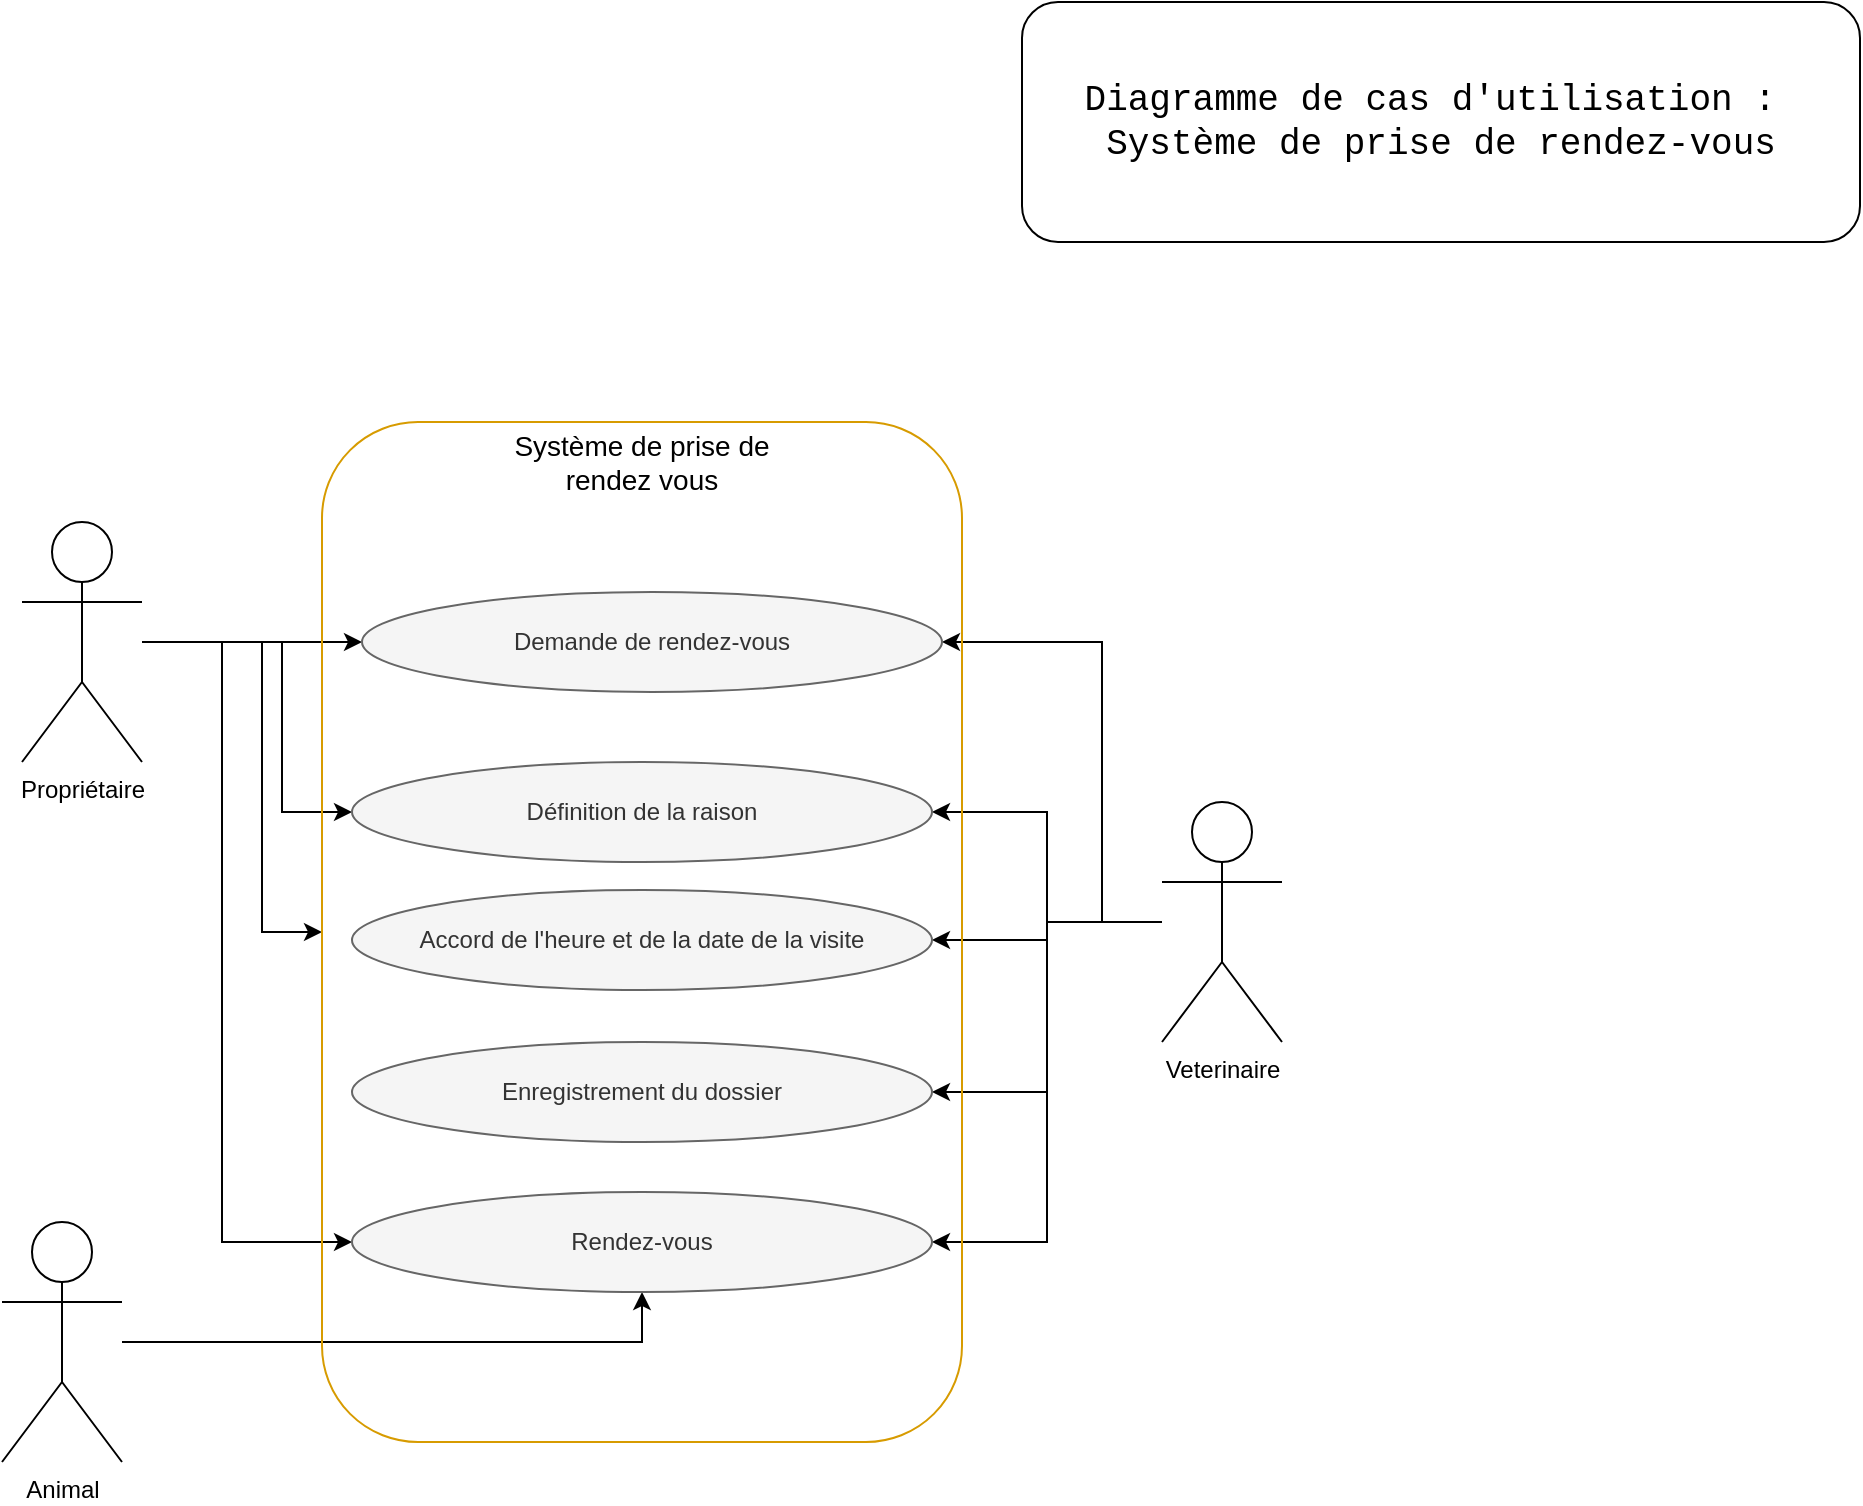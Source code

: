 <mxfile version="14.6.13" type="device"><diagram id="qumeyU29l1G1aHLy55Eb" name="Page-1"><mxGraphModel dx="1296" dy="1176" grid="1" gridSize="10" guides="1" tooltips="1" connect="1" arrows="1" fold="1" page="1" pageScale="1" pageWidth="1169" pageHeight="827" math="0" shadow="0"><root><mxCell id="0"/><mxCell id="1" parent="0"/><mxCell id="DmFrw1l1v6S4VoTWdliZ-15" style="edgeStyle=orthogonalEdgeStyle;rounded=0;orthogonalLoop=1;jettySize=auto;html=1;entryX=0;entryY=0.5;entryDx=0;entryDy=0;" edge="1" parent="1" source="DmFrw1l1v6S4VoTWdliZ-1" target="DmFrw1l1v6S4VoTWdliZ-9"><mxGeometry relative="1" as="geometry"><Array as="points"><mxPoint x="380" y="320"/><mxPoint x="380" y="405"/></Array></mxGeometry></mxCell><mxCell id="DmFrw1l1v6S4VoTWdliZ-16" style="edgeStyle=orthogonalEdgeStyle;rounded=0;orthogonalLoop=1;jettySize=auto;html=1;" edge="1" parent="1" source="DmFrw1l1v6S4VoTWdliZ-1" target="DmFrw1l1v6S4VoTWdliZ-6"><mxGeometry relative="1" as="geometry"><Array as="points"><mxPoint x="370" y="320"/><mxPoint x="370" y="465"/></Array></mxGeometry></mxCell><mxCell id="DmFrw1l1v6S4VoTWdliZ-17" style="edgeStyle=orthogonalEdgeStyle;rounded=0;orthogonalLoop=1;jettySize=auto;html=1;entryX=0;entryY=0.5;entryDx=0;entryDy=0;" edge="1" parent="1" source="DmFrw1l1v6S4VoTWdliZ-1" target="DmFrw1l1v6S4VoTWdliZ-12"><mxGeometry relative="1" as="geometry"><Array as="points"><mxPoint x="350" y="320"/><mxPoint x="350" y="620"/></Array></mxGeometry></mxCell><mxCell id="DmFrw1l1v6S4VoTWdliZ-19" style="edgeStyle=orthogonalEdgeStyle;rounded=0;orthogonalLoop=1;jettySize=auto;html=1;" edge="1" parent="1" source="DmFrw1l1v6S4VoTWdliZ-1" target="DmFrw1l1v6S4VoTWdliZ-8"><mxGeometry relative="1" as="geometry"/></mxCell><mxCell id="DmFrw1l1v6S4VoTWdliZ-1" value="Propriétaire" style="shape=umlActor;verticalLabelPosition=bottom;verticalAlign=top;html=1;outlineConnect=0;" vertex="1" parent="1"><mxGeometry x="250" y="260" width="60" height="120" as="geometry"/></mxCell><mxCell id="DmFrw1l1v6S4VoTWdliZ-25" style="edgeStyle=orthogonalEdgeStyle;rounded=0;orthogonalLoop=1;jettySize=auto;html=1;entryX=0.5;entryY=1;entryDx=0;entryDy=0;" edge="1" parent="1" source="DmFrw1l1v6S4VoTWdliZ-2" target="DmFrw1l1v6S4VoTWdliZ-12"><mxGeometry relative="1" as="geometry"/></mxCell><mxCell id="DmFrw1l1v6S4VoTWdliZ-2" value="Animal" style="shape=umlActor;verticalLabelPosition=bottom;verticalAlign=top;html=1;outlineConnect=0;" vertex="1" parent="1"><mxGeometry x="240" y="610" width="60" height="120" as="geometry"/></mxCell><mxCell id="DmFrw1l1v6S4VoTWdliZ-20" value="" style="edgeStyle=orthogonalEdgeStyle;rounded=0;orthogonalLoop=1;jettySize=auto;html=1;" edge="1" parent="1" source="DmFrw1l1v6S4VoTWdliZ-5" target="DmFrw1l1v6S4VoTWdliZ-10"><mxGeometry relative="1" as="geometry"/></mxCell><mxCell id="DmFrw1l1v6S4VoTWdliZ-21" style="edgeStyle=orthogonalEdgeStyle;rounded=0;orthogonalLoop=1;jettySize=auto;html=1;entryX=1;entryY=0.5;entryDx=0;entryDy=0;" edge="1" parent="1" source="DmFrw1l1v6S4VoTWdliZ-5" target="DmFrw1l1v6S4VoTWdliZ-9"><mxGeometry relative="1" as="geometry"/></mxCell><mxCell id="DmFrw1l1v6S4VoTWdliZ-22" style="edgeStyle=orthogonalEdgeStyle;rounded=0;orthogonalLoop=1;jettySize=auto;html=1;entryX=1;entryY=0.5;entryDx=0;entryDy=0;" edge="1" parent="1" source="DmFrw1l1v6S4VoTWdliZ-5" target="DmFrw1l1v6S4VoTWdliZ-8"><mxGeometry relative="1" as="geometry"><Array as="points"><mxPoint x="790" y="460"/><mxPoint x="790" y="320"/></Array></mxGeometry></mxCell><mxCell id="DmFrw1l1v6S4VoTWdliZ-23" style="edgeStyle=orthogonalEdgeStyle;rounded=0;orthogonalLoop=1;jettySize=auto;html=1;entryX=1;entryY=0.5;entryDx=0;entryDy=0;" edge="1" parent="1" source="DmFrw1l1v6S4VoTWdliZ-5" target="DmFrw1l1v6S4VoTWdliZ-11"><mxGeometry relative="1" as="geometry"/></mxCell><mxCell id="DmFrw1l1v6S4VoTWdliZ-24" style="edgeStyle=orthogonalEdgeStyle;rounded=0;orthogonalLoop=1;jettySize=auto;html=1;entryX=1;entryY=0.5;entryDx=0;entryDy=0;" edge="1" parent="1" source="DmFrw1l1v6S4VoTWdliZ-5" target="DmFrw1l1v6S4VoTWdliZ-12"><mxGeometry relative="1" as="geometry"/></mxCell><mxCell id="DmFrw1l1v6S4VoTWdliZ-5" value="Veterinaire" style="shape=umlActor;verticalLabelPosition=bottom;verticalAlign=top;html=1;outlineConnect=0;" vertex="1" parent="1"><mxGeometry x="820" y="400" width="60" height="120" as="geometry"/></mxCell><mxCell id="DmFrw1l1v6S4VoTWdliZ-6" value="" style="rounded=1;whiteSpace=wrap;html=1;strokeColor=#d79b00;fillColor=none;" vertex="1" parent="1"><mxGeometry x="400" y="210" width="320" height="510" as="geometry"/></mxCell><mxCell id="DmFrw1l1v6S4VoTWdliZ-7" value="&lt;font style=&quot;font-size: 14px&quot;&gt;Système de prise de rendez vous&lt;/font&gt;" style="text;html=1;strokeColor=none;fillColor=none;align=center;verticalAlign=middle;whiteSpace=wrap;rounded=0;" vertex="1" parent="1"><mxGeometry x="490" y="220" width="140" height="20" as="geometry"/></mxCell><mxCell id="DmFrw1l1v6S4VoTWdliZ-8" value="Demande de rendez-vous" style="ellipse;whiteSpace=wrap;html=1;fillColor=#f5f5f5;strokeColor=#666666;fontColor=#333333;" vertex="1" parent="1"><mxGeometry x="420" y="295" width="290" height="50" as="geometry"/></mxCell><mxCell id="DmFrw1l1v6S4VoTWdliZ-9" value="Définition de la raison" style="ellipse;whiteSpace=wrap;html=1;fillColor=#f5f5f5;strokeColor=#666666;fontColor=#333333;" vertex="1" parent="1"><mxGeometry x="415" y="380" width="290" height="50" as="geometry"/></mxCell><mxCell id="DmFrw1l1v6S4VoTWdliZ-10" value="Accord de l'heure et de la date de la visite" style="ellipse;whiteSpace=wrap;html=1;fillColor=#f5f5f5;strokeColor=#666666;fontColor=#333333;" vertex="1" parent="1"><mxGeometry x="415" y="444" width="290" height="50" as="geometry"/></mxCell><mxCell id="DmFrw1l1v6S4VoTWdliZ-11" value="Enregistrement du dossier" style="ellipse;whiteSpace=wrap;html=1;fillColor=#f5f5f5;strokeColor=#666666;fontColor=#333333;" vertex="1" parent="1"><mxGeometry x="415" y="520" width="290" height="50" as="geometry"/></mxCell><mxCell id="DmFrw1l1v6S4VoTWdliZ-12" value="Rendez-vous" style="ellipse;whiteSpace=wrap;html=1;fillColor=#f5f5f5;strokeColor=#666666;fontColor=#333333;" vertex="1" parent="1"><mxGeometry x="415" y="595" width="290" height="50" as="geometry"/></mxCell><mxCell id="DmFrw1l1v6S4VoTWdliZ-26" value="&lt;font style=&quot;font-size: 18px&quot; face=&quot;Courier New&quot;&gt;Diagramme de cas d'utilisation :&amp;nbsp;&lt;br&gt;Système de prise de rendez-vous&lt;/font&gt;" style="rounded=1;whiteSpace=wrap;html=1;" vertex="1" parent="1"><mxGeometry x="750" width="419" height="120" as="geometry"/></mxCell></root></mxGraphModel></diagram></mxfile>